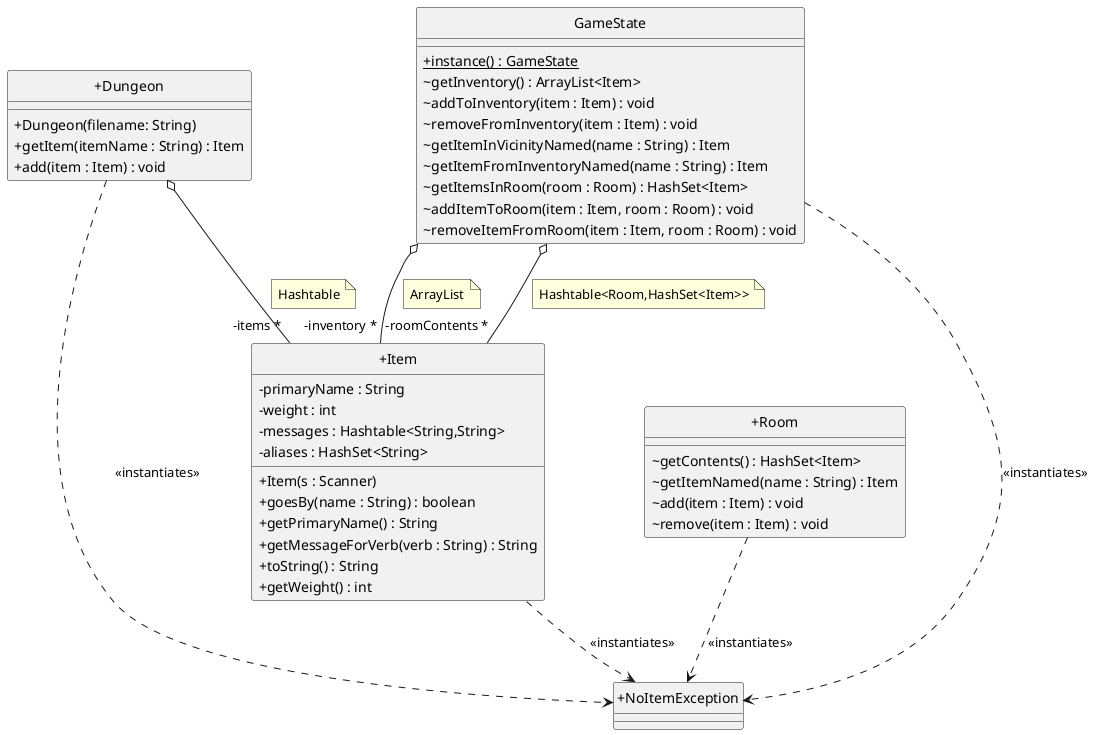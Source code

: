 ' Zork III diagram a, spring 2024
@startuml
skinparam classAttributeIconSize 0
skinparam padding 1
skinparam nodesep 100
skinparam link {
    padding 50
}
hide circle

class +Dungeon {
    +Dungeon(filename: String)
    +getItem(itemName : String) : Item
    +add(item : Item) : void
}

class +Room {
    ~getContents() : HashSet<Item>
    ~getItemNamed(name : String) : Item
    ~add(item : Item) : void
    ~remove(item : Item) : void
}

class +NoItemException {
}
"+Dungeon" ..> "+NoItemException" : <<instantiates>>
"GameState" ..> "+NoItemException" : <<instantiates>>
"+Room" ..> "+NoItemException" : <<instantiates>>
"+Item" ..> "+NoItemException" : <<instantiates>>

class GameState {
    {static} +instance() : GameState
    ~getInventory() : ArrayList<Item>
    ~addToInventory(item : Item) : void
    ~removeFromInventory(item : Item) : void
    ~getItemInVicinityNamed(name : String) : Item
    ~getItemFromInventoryNamed(name : String) : Item
    ~getItemsInRoom(room : Room) : HashSet<Item>  
    ~addItemToRoom(item : Item, room : Room) : void
    ~removeItemFromRoom(item : Item, room : Room) : void
}

class +Item {
    -primaryName : String
    -weight : int
    -messages : Hashtable<String,String>
    -aliases : HashSet<String>
    +Item(s : Scanner)
    +goesBy(name : String) : boolean
    +getPrimaryName() : String
    +getMessageForVerb(verb : String) : String
    +toString() : String
    +getWeight() : int
}

"GameState" o-- "-inventory *" "+Item"
note on link
    ArrayList
end note
"GameState" o-- "-roomContents *" "+Item"
note on link
    Hashtable<Room,HashSet<Item>>
end note

"+Dungeon" o-- "-items *" "+Item"
note on link
    Hashtable
end note

@enduml
